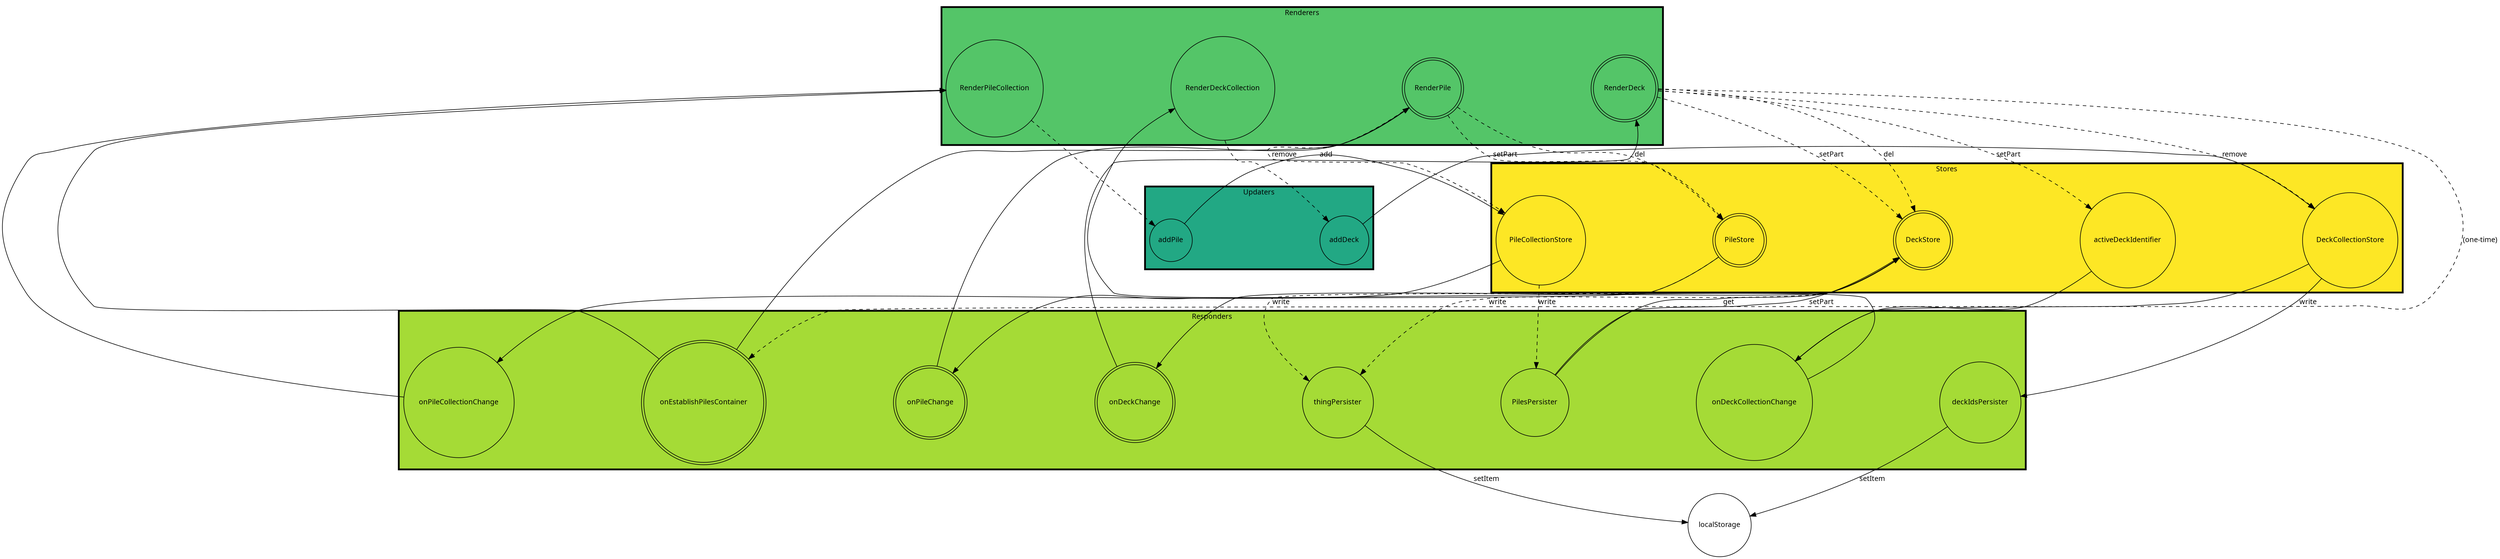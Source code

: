digraph {
  graph [fontsize=12, fontname=Ubuntu, penwidth=3];
  node [fontsize=12, fontname=Ubuntu, shape=circle];
  edge [fontsize=12, fontname=Ubuntu];
  nodesep=3;
  overlap=false;
  root=onEstablishPilesContainer;
  dim=4;
  mode=ipsep;
  sep=0.4

  // Persisters
  PilesPersister;
  PilesPersister -> DeckStore [label="setPart"];
  PilesPersister -> DeckStore [label="get"];
  deckIdsPersister -> localStorage [label="setItem"];
  thingPersister -> localStorage [label="setItem"];

  subgraph cluster_stores {
    label="Stores";
    bgcolor="#fde725";
    DeckCollectionStore;
    DeckStore [shape=doublecircle];
    activeDeckIdentifier;
    PileCollectionStore;
    PileStore [shape=doublecircle];
  }

  subgraph cluster_responders {
    label="Responders";
    bgcolor="#a5db36";

    onDeckCollectionChange;
    onDeckChange [shape=doublecircle];
    onPileCollectionChange;
    onPileChange [shape=doublecircle];
    onEstablishPilesContainer [shape=doublecircle];

    DeckCollectionStore -> onDeckCollectionChange;
    DeckCollectionStore -> deckIdsPersister [label="write"];
    activeDeckIdentifier -> onDeckCollectionChange;
    DeckStore -> onDeckChange;
    DeckStore -> thingPersister [style=dashed, label="write"];
    PileCollectionStore -> onPileCollectionChange;
    PileStore -> onPileChange;
    PileStore -> thingPersister [style=dashed, label="write"];
    PileCollectionStore -> PilesPersister [style=dashed, label="write"]
  }

  subgraph cluster_renderers {
    label="Renderers";
    bgcolor="#54c568";

    RenderDeckCollection;
    RenderDeck [shape=doublecircle];
    RenderPileCollection;
    RenderPile [shape=doublecircle];

    onDeckCollectionChange -> RenderDeckCollection;
    onDeckChange -> RenderDeck;
    RenderDeck -> onEstablishPilesContainer [style=dashed, label="(one-time)"];
    onEstablishPilesContainer -> RenderPileCollection;
    onEstablishPilesContainer -> RenderPile;

    onPileCollectionChange -> RenderPileCollection;
    onPileChange -> RenderPile;
  }

  subgraph cluster_updaters {
    label="Updaters";
    bgcolor="#22a884";

    addDeck;
    addPile;
    addDeck -> DeckCollectionStore;
    addPile -> PileCollectionStore [label="add"];
    RenderDeckCollection -> addDeck [style=dashed];
    RenderDeck -> activeDeckIdentifier [style=dashed, label="setPart"];
    RenderDeck -> DeckStore [style=dashed, label="setPart"];
    RenderDeck -> DeckStore [style=dashed, label="del"];
    RenderDeck -> DeckCollectionStore [style=dashed, label="remove"];
    RenderPileCollection -> addPile [style=dashed];
    RenderPile -> PileCollectionStore [style=dashed, label="remove"];
    RenderPile -> PileStore [style=dashed, label="del"];
    RenderPile -> PileStore [style=dashed, label="setPart"];
  }

  //subgraph cluster_legend {
    //label="Legend";
//
    //singleEntity [shape=circle, label="Single entity"];
    //multipleEntities [shape=doublecircle, label="Multiple entities"];
//
    //a -> b [label="Call"];
    //c -> d [style=dashed, label="Conditional call"];
  //}
}
